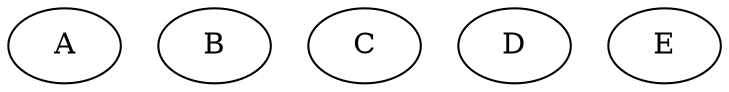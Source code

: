digraph intro01 {
 A;
 B;
 C;
 D;
 E;
}

# Nodeの足し方

# 早速書き始めるまえに、設定のPreview on Saveをオンにして
# 保存する度に画像が描画されるようにしておこう。

# まずは、ここではノードをたしてみよう

#D Aというノードを追加

#D Bというノードを追加

# 改行していれば、問題ないものの
# AとBを同じ行に書いた場合は、;で区切るとわかりやすくなる。

# では、A～Eまでのノードを作成してみまょう。